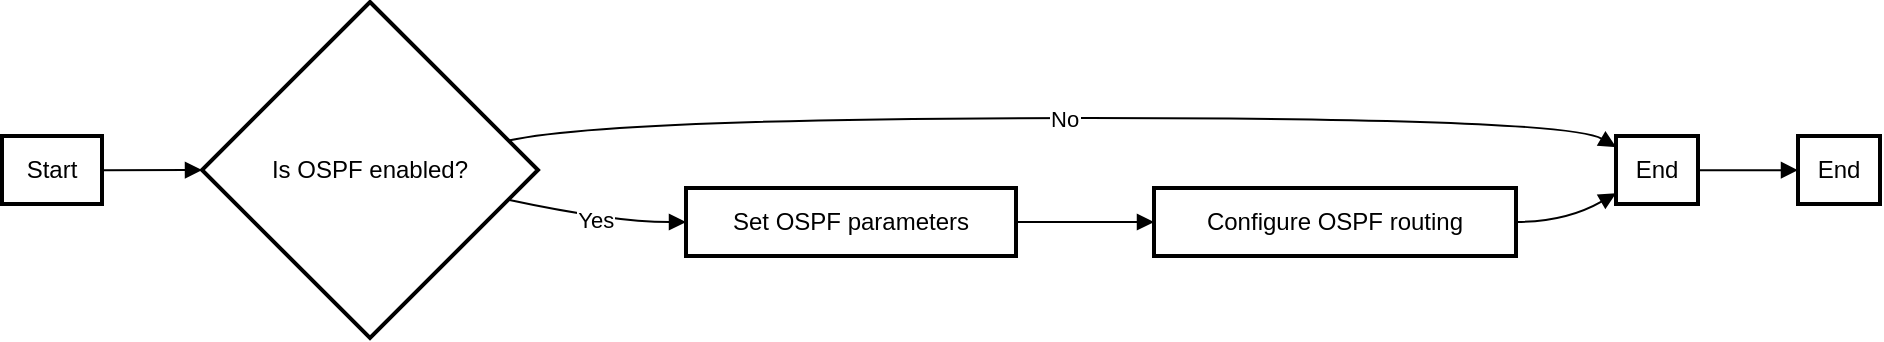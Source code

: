 <mxfile version="21.7.4" type="github">
  <diagram name="Page-1" id="OXUhZaIi6AO-RWhrEzdi">
    <mxGraphModel dx="1644" dy="1532" grid="1" gridSize="10" guides="1" tooltips="1" connect="1" arrows="1" fold="1" page="1" pageScale="1" pageWidth="850" pageHeight="1100" math="0" shadow="0">
      <root>
        <mxCell id="0" />
        <mxCell id="1" parent="0" />
        <mxCell id="2" value="Start" style="whiteSpace=wrap;strokeWidth=2;" parent="1" vertex="1">
          <mxGeometry y="67" width="50" height="34" as="geometry" />
        </mxCell>
        <mxCell id="3" value="Is OSPF enabled?" style="rhombus;strokeWidth=2;whiteSpace=wrap;" parent="1" vertex="1">
          <mxGeometry x="100" width="168" height="168" as="geometry" />
        </mxCell>
        <mxCell id="4" value="Set OSPF parameters" style="whiteSpace=wrap;strokeWidth=2;" parent="1" vertex="1">
          <mxGeometry x="342" y="93" width="165" height="34" as="geometry" />
        </mxCell>
        <mxCell id="5" value="End" style="whiteSpace=wrap;strokeWidth=2;" parent="1" vertex="1">
          <mxGeometry x="807" y="67" width="41" height="34" as="geometry" />
        </mxCell>
        <mxCell id="6" value="Configure OSPF routing" style="whiteSpace=wrap;strokeWidth=2;" parent="1" vertex="1">
          <mxGeometry x="576" y="93" width="181" height="34" as="geometry" />
        </mxCell>
        <mxCell id="7" value="End" style="whiteSpace=wrap;strokeWidth=2;" parent="1" vertex="1">
          <mxGeometry x="898" y="67" width="41" height="34" as="geometry" />
        </mxCell>
        <mxCell id="8" value="" style="curved=1;startArrow=none;endArrow=block;exitX=1.007;exitY=0.503;entryX=0;entryY=0.5;entryDx=0;entryDy=0;" parent="1" source="2" target="3" edge="1">
          <mxGeometry relative="1" as="geometry">
            <Array as="points" />
          </mxGeometry>
        </mxCell>
        <mxCell id="9" value="Yes" style="curved=1;startArrow=none;endArrow=block;exitX=1.003;exitY=0.608;entryX=0.0;entryY=0.5;" parent="1" source="3" target="4" edge="1">
          <mxGeometry relative="1" as="geometry">
            <Array as="points">
              <mxPoint x="305" y="110" />
            </Array>
          </mxGeometry>
        </mxCell>
        <mxCell id="10" value="No" style="curved=1;startArrow=none;endArrow=block;exitX=1.003;exitY=0.393;entryX=-0.006;entryY=0.158;" parent="1" source="3" target="5" edge="1">
          <mxGeometry relative="1" as="geometry">
            <Array as="points">
              <mxPoint x="305" y="58" />
              <mxPoint x="782" y="58" />
            </Array>
          </mxGeometry>
        </mxCell>
        <mxCell id="11" value="" style="curved=1;startArrow=none;endArrow=block;exitX=1.001;exitY=0.5;entryX=0.0;entryY=0.5;" parent="1" source="4" target="6" edge="1">
          <mxGeometry relative="1" as="geometry">
            <Array as="points" />
          </mxGeometry>
        </mxCell>
        <mxCell id="12" value="" style="curved=1;startArrow=none;endArrow=block;exitX=0.999;exitY=0.5;entryX=-0.006;entryY=0.847;" parent="1" source="6" target="5" edge="1">
          <mxGeometry relative="1" as="geometry">
            <Array as="points">
              <mxPoint x="782" y="110" />
            </Array>
          </mxGeometry>
        </mxCell>
        <mxCell id="13" value="" style="curved=1;startArrow=none;endArrow=block;exitX=1.0;exitY=0.503;entryX=-0.0;entryY=0.503;" parent="1" source="5" target="7" edge="1">
          <mxGeometry relative="1" as="geometry">
            <Array as="points" />
          </mxGeometry>
        </mxCell>
      </root>
    </mxGraphModel>
  </diagram>
</mxfile>
